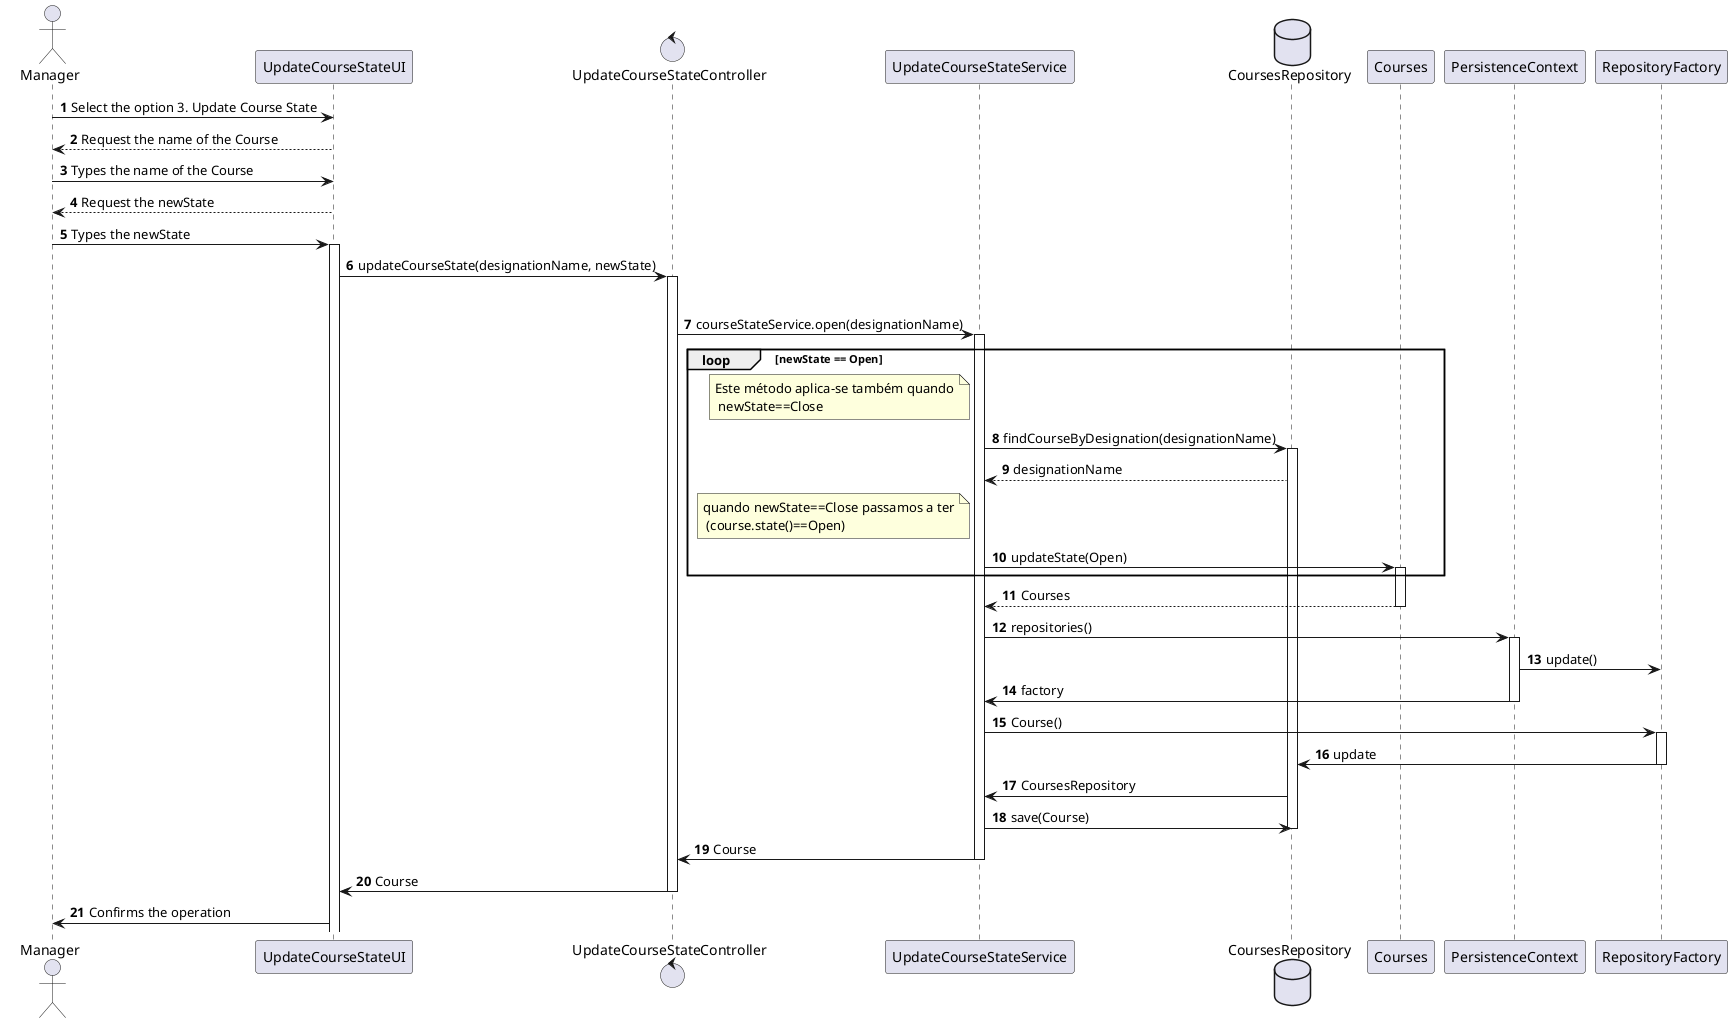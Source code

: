 @startuml
'https://plantuml.com/sequence-diagram

autonumber

actor Manager

Manager -> UpdateCourseStateUI: Select the option 3. Update Course State
UpdateCourseStateUI --> Manager:  Request the name of the Course
Manager -> UpdateCourseStateUI: Types the name of the Course
UpdateCourseStateUI --> Manager: Request the newState
Manager -> UpdateCourseStateUI: Types the newState
activate UpdateCourseStateUI
control UpdateCourseStateController
UpdateCourseStateUI -> UpdateCourseStateController: updateCourseState(designationName, newState)
activate UpdateCourseStateController



loop newState == Open

UpdateCourseStateController -> UpdateCourseStateService: courseStateService.open(designationName)
activate UpdateCourseStateService
database CoursesRepository
 loop newState == Open
 note left of UpdateCourseStateService: Este método aplica-se também quando\n newState==Close

UpdateCourseStateService -> CoursesRepository: findCourseByDesignation(designationName)
activate CoursesRepository
CoursesRepository --> UpdateCourseStateService: designationName
 note left of UpdateCourseStateService: quando newState==Close passamos a ter\n (course.state()==Open)
UpdateCourseStateService -> Courses: updateState(Open)
activate Courses
end loop

Courses --> UpdateCourseStateService: Courses

deactivate Courses
UpdateCourseStateService -> PersistenceContext: repositories()

activate PersistenceContext
PersistenceContext -> RepositoryFactory: update()
PersistenceContext -> UpdateCourseStateService: factory
deactivate PersistenceContext
UpdateCourseStateService -> RepositoryFactory: Course()
activate RepositoryFactory
RepositoryFactory -> CoursesRepository: update
deactivate RepositoryFactory
CoursesRepository -> UpdateCourseStateService: CoursesRepository
UpdateCourseStateService -> CoursesRepository: save(Course)
deactivate CoursesRepository
UpdateCourseStateService -> UpdateCourseStateController: Course
deactivate UpdateCourseStateService
UpdateCourseStateController -> UpdateCourseStateUI: Course
deactivate UpdateCourseStateController
UpdateCourseStateUI -> Manager: Confirms the operation
@enduml
